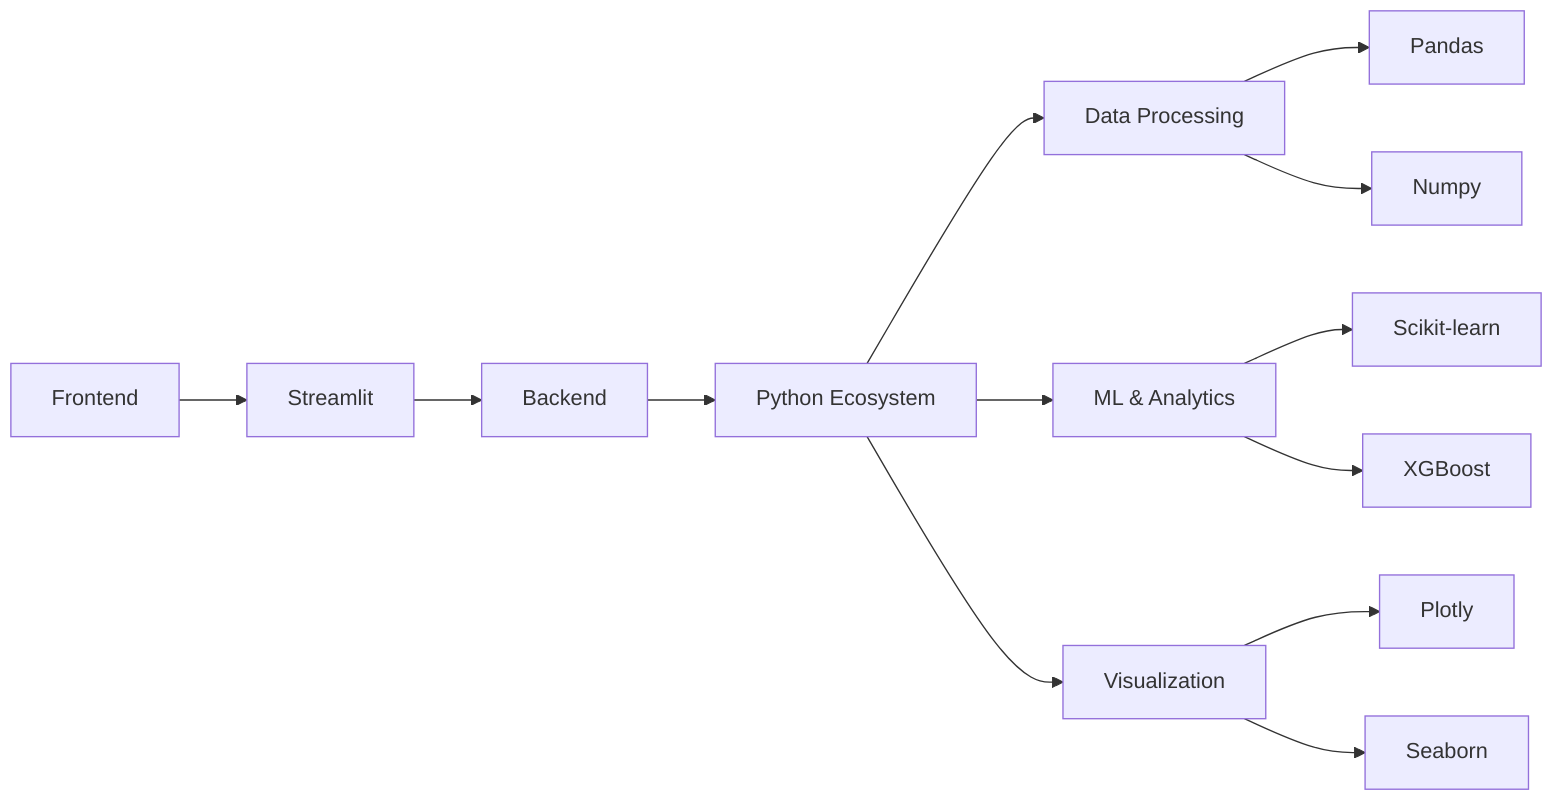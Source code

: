 flowchart LR
    A[Frontend] --> B[Streamlit]
    B --> C[Backend]
    C --> D[Python Ecosystem]
    
    D --> E1[Data Processing]
    E1 --> F1[Pandas]
    E1 --> F2[Numpy]
    
    D --> E2[ML & Analytics]
    E2 --> F3[Scikit-learn]
    E2 --> F4[XGBoost]
    
    D --> E3[Visualization]
    E3 --> F5[Plotly]
    E3 --> F6[Seaborn]